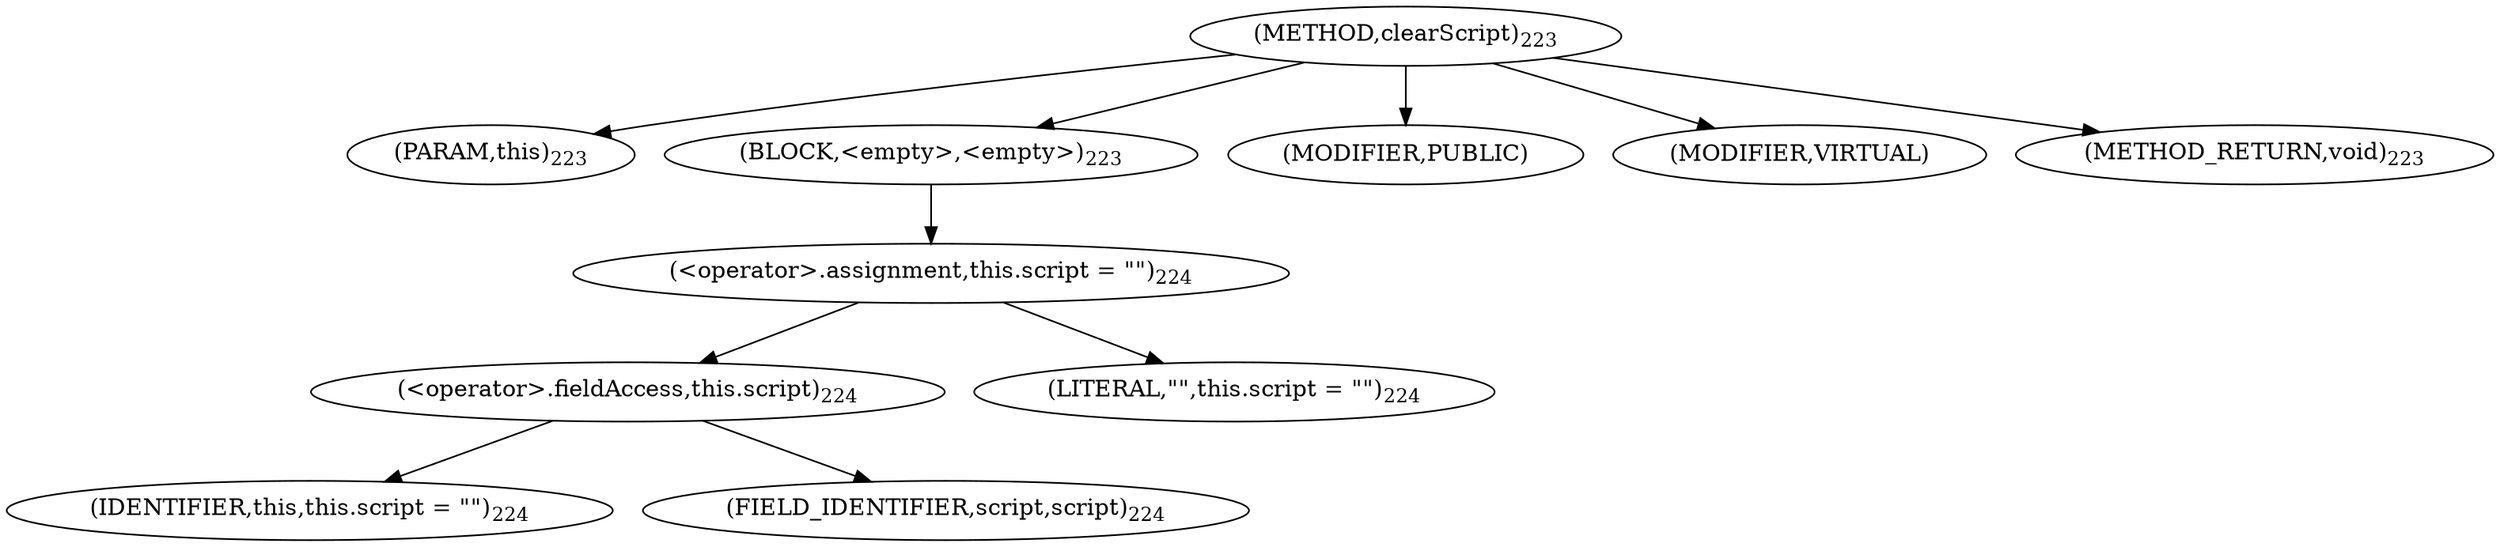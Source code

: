 digraph "clearScript" {  
"357" [label = <(METHOD,clearScript)<SUB>223</SUB>> ]
"16" [label = <(PARAM,this)<SUB>223</SUB>> ]
"358" [label = <(BLOCK,&lt;empty&gt;,&lt;empty&gt;)<SUB>223</SUB>> ]
"359" [label = <(&lt;operator&gt;.assignment,this.script = &quot;&quot;)<SUB>224</SUB>> ]
"360" [label = <(&lt;operator&gt;.fieldAccess,this.script)<SUB>224</SUB>> ]
"15" [label = <(IDENTIFIER,this,this.script = &quot;&quot;)<SUB>224</SUB>> ]
"361" [label = <(FIELD_IDENTIFIER,script,script)<SUB>224</SUB>> ]
"362" [label = <(LITERAL,&quot;&quot;,this.script = &quot;&quot;)<SUB>224</SUB>> ]
"363" [label = <(MODIFIER,PUBLIC)> ]
"364" [label = <(MODIFIER,VIRTUAL)> ]
"365" [label = <(METHOD_RETURN,void)<SUB>223</SUB>> ]
  "357" -> "16" 
  "357" -> "358" 
  "357" -> "363" 
  "357" -> "364" 
  "357" -> "365" 
  "358" -> "359" 
  "359" -> "360" 
  "359" -> "362" 
  "360" -> "15" 
  "360" -> "361" 
}
